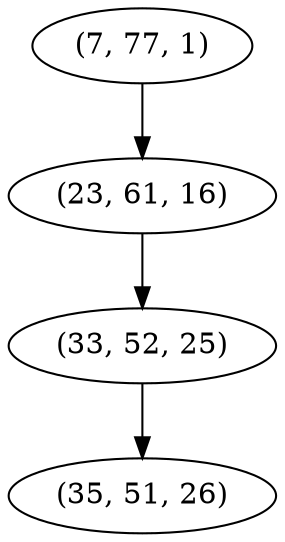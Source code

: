 digraph tree {
    "(7, 77, 1)";
    "(23, 61, 16)";
    "(33, 52, 25)";
    "(35, 51, 26)";
    "(7, 77, 1)" -> "(23, 61, 16)";
    "(23, 61, 16)" -> "(33, 52, 25)";
    "(33, 52, 25)" -> "(35, 51, 26)";
}
